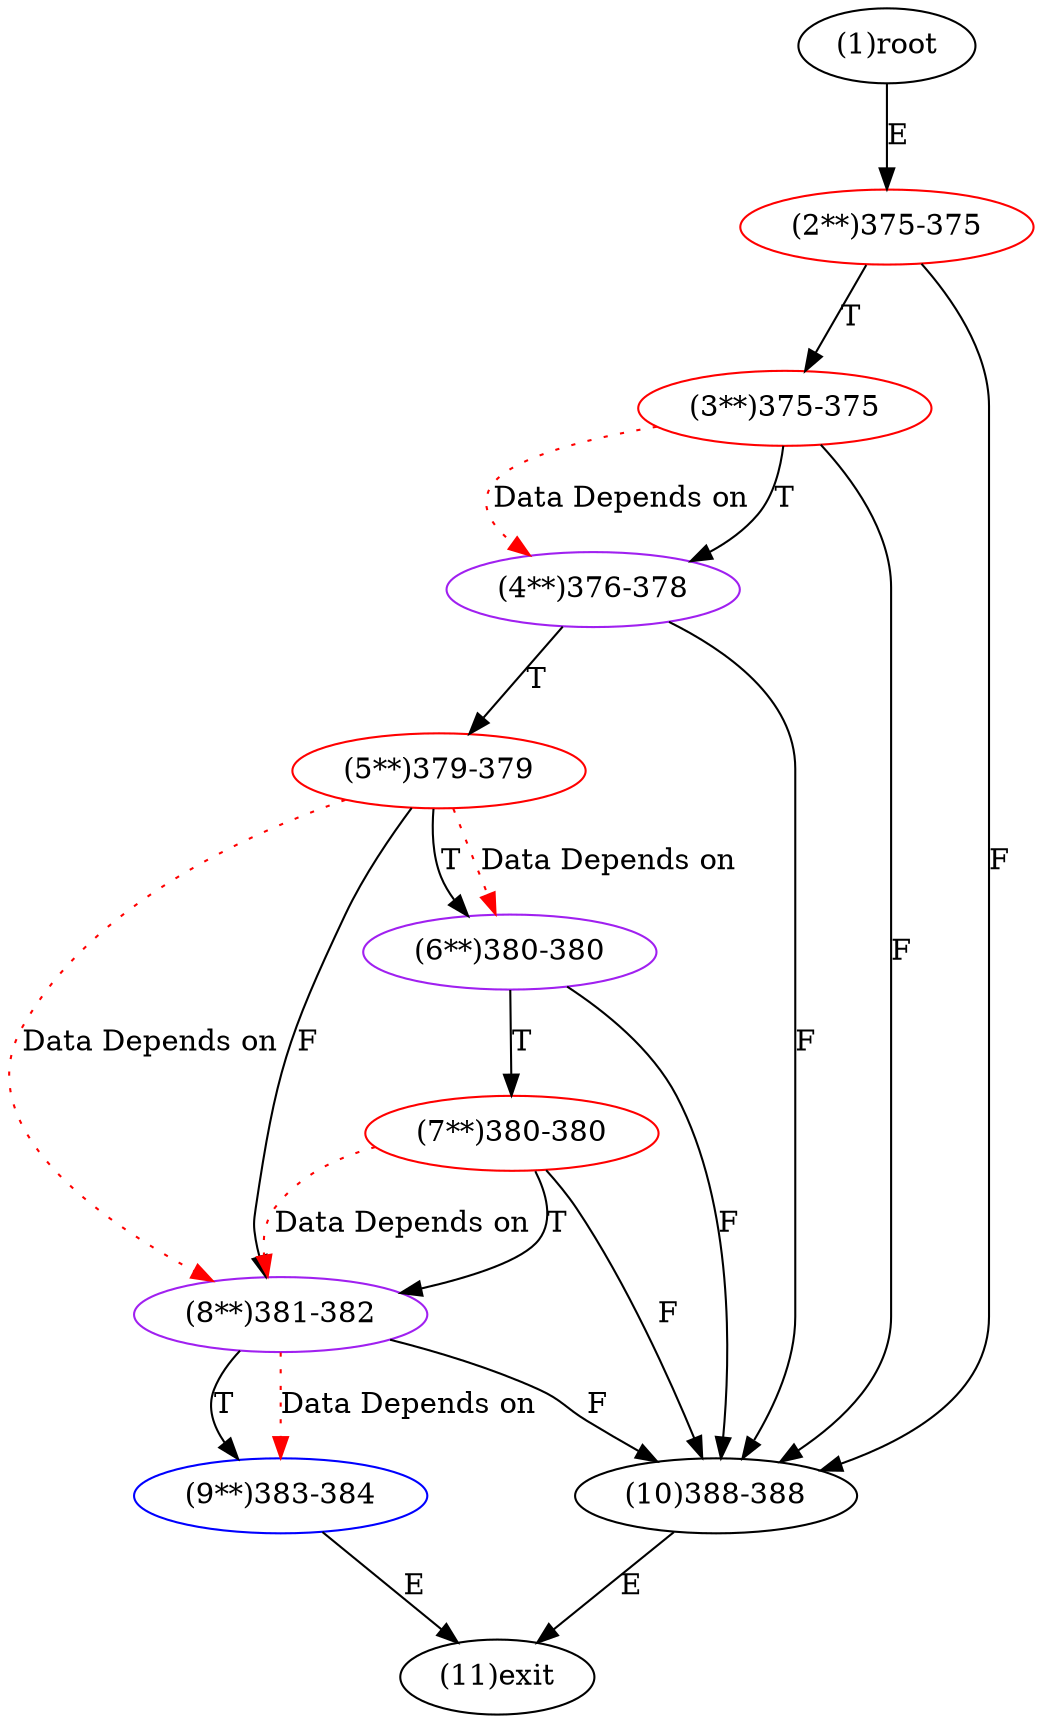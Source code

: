 digraph "" { 
1[ label="(1)root"];
2[ label="(2**)375-375",color=red];
3[ label="(3**)375-375",color=red];
4[ label="(4**)376-378",color=purple];
5[ label="(5**)379-379",color=red];
6[ label="(6**)380-380",color=purple];
7[ label="(7**)380-380",color=red];
8[ label="(8**)381-382",color=purple];
9[ label="(9**)383-384",color=blue];
10[ label="(10)388-388"];
11[ label="(11)exit"];
1->2[ label="E"];
2->10[ label="F"];
2->3[ label="T"];
3->10[ label="F"];
3->4[ label="T"];
4->10[ label="F"];
4->5[ label="T"];
5->8[ label="F"];
5->6[ label="T"];
6->10[ label="F"];
6->7[ label="T"];
7->10[ label="F"];
7->8[ label="T"];
8->10[ label="F"];
8->9[ label="T"];
9->11[ label="E"];
10->11[ label="E"];
3->4[ color="red" label="Data Depends on" style = dotted ];
5->6[ color="red" label="Data Depends on" style = dotted ];
5->8[ color="red" label="Data Depends on" style = dotted ];
7->8[ color="red" label="Data Depends on" style = dotted ];
8->9[ color="red" label="Data Depends on" style = dotted ];
}